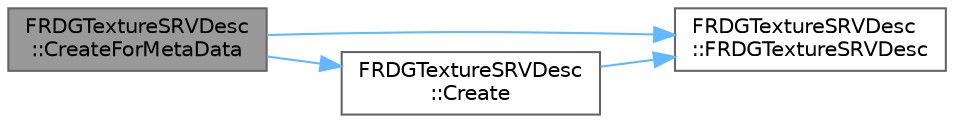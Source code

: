 digraph "FRDGTextureSRVDesc::CreateForMetaData"
{
 // INTERACTIVE_SVG=YES
 // LATEX_PDF_SIZE
  bgcolor="transparent";
  edge [fontname=Helvetica,fontsize=10,labelfontname=Helvetica,labelfontsize=10];
  node [fontname=Helvetica,fontsize=10,shape=box,height=0.2,width=0.4];
  rankdir="LR";
  Node1 [id="Node000001",label="FRDGTextureSRVDesc\l::CreateForMetaData",height=0.2,width=0.4,color="gray40", fillcolor="grey60", style="filled", fontcolor="black",tooltip="Create SRV with access to a specific meta data plane."];
  Node1 -> Node2 [id="edge1_Node000001_Node000002",color="steelblue1",style="solid",tooltip=" "];
  Node2 [id="Node000002",label="FRDGTextureSRVDesc\l::FRDGTextureSRVDesc",height=0.2,width=0.4,color="grey40", fillcolor="white", style="filled",URL="$d5/d3a/classFRDGTextureSRVDesc.html#abc106d98ee346aa4975f9ae95728595b",tooltip=" "];
  Node1 -> Node3 [id="edge2_Node000001_Node000003",color="steelblue1",style="solid",tooltip=" "];
  Node3 [id="Node000003",label="FRDGTextureSRVDesc\l::Create",height=0.2,width=0.4,color="grey40", fillcolor="white", style="filled",URL="$d5/d3a/classFRDGTextureSRVDesc.html#af287f10c26f4cbb89186fbd6401827b1",tooltip="Create SRV that access all sub resources of texture."];
  Node3 -> Node2 [id="edge3_Node000003_Node000002",color="steelblue1",style="solid",tooltip=" "];
}
